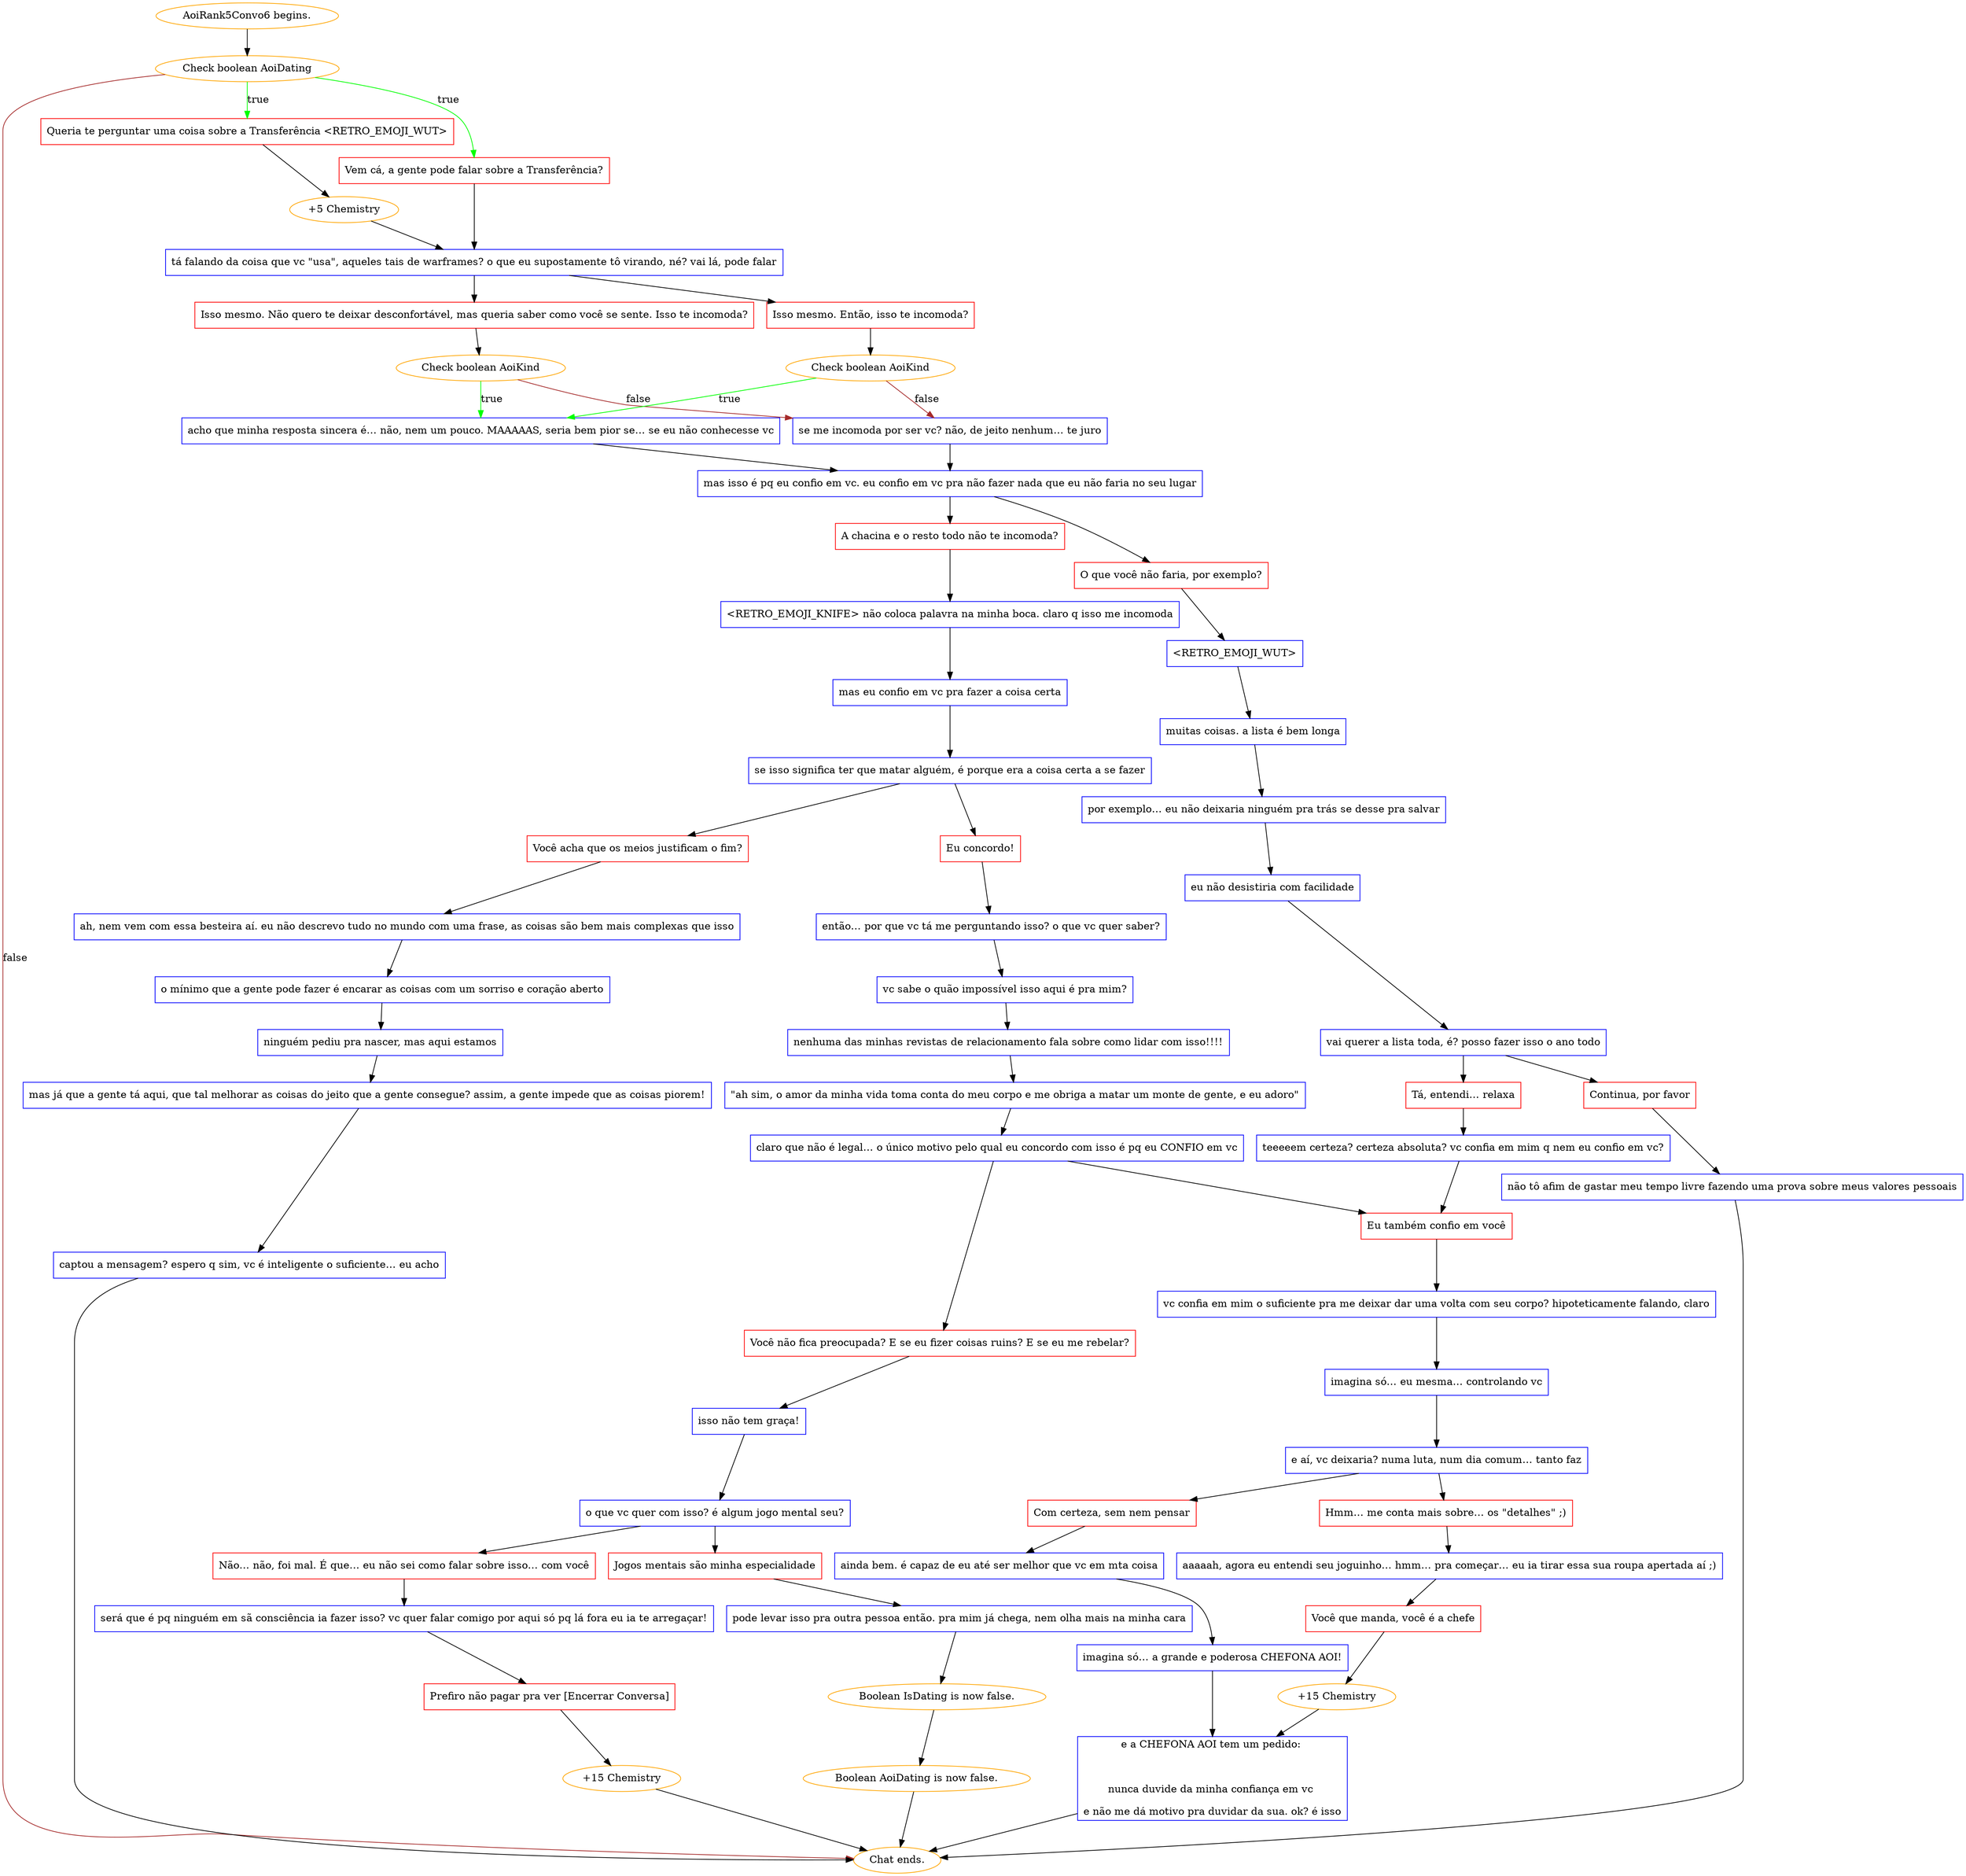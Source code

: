 digraph {
	"AoiRank5Convo6 begins." [color=orange];
		"AoiRank5Convo6 begins." -> j1576330456;
	j1576330456 [label="Check boolean AoiDating",color=orange];
		j1576330456 -> j1561470916 [label=true,color=green];
		j1576330456 -> j3355433454 [label=true,color=green];
		j1576330456 -> "Chat ends." [label=false,color=brown];
	j1561470916 [label="Queria te perguntar uma coisa sobre a Transferência <RETRO_EMOJI_WUT>",shape=box,color=red];
		j1561470916 -> j802013728;
	j3355433454 [label="Vem cá, a gente pode falar sobre a Transferência?",shape=box,color=red];
		j3355433454 -> j3719496570;
	"Chat ends." [color=orange];
	j802013728 [label="+5 Chemistry",color=orange];
		j802013728 -> j3719496570;
	j3719496570 [label="tá falando da coisa que vc \"usa\", aqueles tais de warframes? o que eu supostamente tô virando, né? vai lá, pode falar",shape=box,color=blue];
		j3719496570 -> j2556803134;
		j3719496570 -> j2341985222;
	j2556803134 [label="Isso mesmo. Não quero te deixar desconfortável, mas queria saber como você se sente. Isso te incomoda?",shape=box,color=red];
		j2556803134 -> j171151490;
	j2341985222 [label="Isso mesmo. Então, isso te incomoda?",shape=box,color=red];
		j2341985222 -> j876495451;
	j171151490 [label="Check boolean AoiKind",color=orange];
		j171151490 -> j2864238191 [label=true,color=green];
		j171151490 -> j184553526 [label=false,color=brown];
	j876495451 [label="Check boolean AoiKind",color=orange];
		j876495451 -> j2864238191 [label=true,color=green];
		j876495451 -> j184553526 [label=false,color=brown];
	j2864238191 [label="acho que minha resposta sincera é… não, nem um pouco. MAAAAAS, seria bem pior se… se eu não conhecesse vc",shape=box,color=blue];
		j2864238191 -> j618240213;
	j184553526 [label="se me incomoda por ser vc? não, de jeito nenhum… te juro",shape=box,color=blue];
		j184553526 -> j618240213;
	j618240213 [label="mas isso é pq eu confio em vc. eu confio em vc pra não fazer nada que eu não faria no seu lugar",shape=box,color=blue];
		j618240213 -> j2346911435;
		j618240213 -> j676483273;
	j2346911435 [label="O que você não faria, por exemplo?",shape=box,color=red];
		j2346911435 -> j385541229;
	j676483273 [label="A chacina e o resto todo não te incomoda?",shape=box,color=red];
		j676483273 -> j644941615;
	j385541229 [label="<RETRO_EMOJI_WUT>",shape=box,color=blue];
		j385541229 -> j4115003946;
	j644941615 [label="<RETRO_EMOJI_KNIFE> não coloca palavra na minha boca. claro q isso me incomoda",shape=box,color=blue];
		j644941615 -> j3872043808;
	j4115003946 [label="muitas coisas. a lista é bem longa",shape=box,color=blue];
		j4115003946 -> j589192137;
	j3872043808 [label="mas eu confio em vc pra fazer a coisa certa",shape=box,color=blue];
		j3872043808 -> j3012737529;
	j589192137 [label="por exemplo… eu não deixaria ninguém pra trás se desse pra salvar",shape=box,color=blue];
		j589192137 -> j2817525130;
	j3012737529 [label="se isso significa ter que matar alguém, é porque era a coisa certa a se fazer",shape=box,color=blue];
		j3012737529 -> j778232789;
		j3012737529 -> j2715710683;
	j2817525130 [label="eu não desistiria com facilidade",shape=box,color=blue];
		j2817525130 -> j1106305277;
	j778232789 [label="Você acha que os meios justificam o fim?",shape=box,color=red];
		j778232789 -> j3077425207;
	j2715710683 [label="Eu concordo!",shape=box,color=red];
		j2715710683 -> j3038112084;
	j1106305277 [label="vai querer a lista toda, é? posso fazer isso o ano todo",shape=box,color=blue];
		j1106305277 -> j2338895086;
		j1106305277 -> j3145970508;
	j3077425207 [label="ah, nem vem com essa besteira aí. eu não descrevo tudo no mundo com uma frase, as coisas são bem mais complexas que isso",shape=box,color=blue];
		j3077425207 -> j640116255;
	j3038112084 [label="então… por que vc tá me perguntando isso? o que vc quer saber?",shape=box,color=blue];
		j3038112084 -> j1482864959;
	j2338895086 [label="Continua, por favor",shape=box,color=red];
		j2338895086 -> j2931148390;
	j3145970508 [label="Tá, entendi… relaxa",shape=box,color=red];
		j3145970508 -> j1134477266;
	j640116255 [label="o mínimo que a gente pode fazer é encarar as coisas com um sorriso e coração aberto",shape=box,color=blue];
		j640116255 -> j2115494581;
	j1482864959 [label="vc sabe o quão impossível isso aqui é pra mim?",shape=box,color=blue];
		j1482864959 -> j3730946006;
	j2931148390 [label="não tô afim de gastar meu tempo livre fazendo uma prova sobre meus valores pessoais",shape=box,color=blue];
		j2931148390 -> "Chat ends.";
	j1134477266 [label="teeeeem certeza? certeza absoluta? vc confia em mim q nem eu confio em vc?",shape=box,color=blue];
		j1134477266 -> j2900742830;
	j2115494581 [label="ninguém pediu pra nascer, mas aqui estamos",shape=box,color=blue];
		j2115494581 -> j3320685808;
	j3730946006 [label="nenhuma das minhas revistas de relacionamento fala sobre como lidar com isso!!!!",shape=box,color=blue];
		j3730946006 -> j3945395995;
	j2900742830 [label="Eu também confio em você",shape=box,color=red];
		j2900742830 -> j3018583037;
	j3320685808 [label="mas já que a gente tá aqui, que tal melhorar as coisas do jeito que a gente consegue? assim, a gente impede que as coisas piorem!",shape=box,color=blue];
		j3320685808 -> j1659053988;
	j3945395995 [label="\"ah sim, o amor da minha vida toma conta do meu corpo e me obriga a matar um monte de gente, e eu adoro\"",shape=box,color=blue];
		j3945395995 -> j454264926;
	j3018583037 [label="vc confia em mim o suficiente pra me deixar dar uma volta com seu corpo? hipoteticamente falando, claro",shape=box,color=blue];
		j3018583037 -> j4242989515;
	j1659053988 [label="captou a mensagem? espero q sim, vc é inteligente o suficiente… eu acho",shape=box,color=blue];
		j1659053988 -> "Chat ends.";
	j454264926 [label="claro que não é legal… o único motivo pelo qual eu concordo com isso é pq eu CONFIO em vc",shape=box,color=blue];
		j454264926 -> j2900742830;
		j454264926 -> j1803024339;
	j4242989515 [label="imagina só… eu mesma… controlando vc",shape=box,color=blue];
		j4242989515 -> j2941515425;
	j1803024339 [label="Você não fica preocupada? E se eu fizer coisas ruins? E se eu me rebelar?",shape=box,color=red];
		j1803024339 -> j1791436455;
	j2941515425 [label="e aí, vc deixaria? numa luta, num dia comum… tanto faz",shape=box,color=blue];
		j2941515425 -> j680570055;
		j2941515425 -> j2232688835;
	j1791436455 [label="isso não tem graça!",shape=box,color=blue];
		j1791436455 -> j2162599765;
	j680570055 [label="Hmm… me conta mais sobre… os \"detalhes\" ;)",shape=box,color=red];
		j680570055 -> j2290340452;
	j2232688835 [label="Com certeza, sem nem pensar",shape=box,color=red];
		j2232688835 -> j2592512382;
	j2162599765 [label="o que vc quer com isso? é algum jogo mental seu?",shape=box,color=blue];
		j2162599765 -> j1306244316;
		j2162599765 -> j2574453287;
	j2290340452 [label="aaaaah, agora eu entendi seu joguinho… hmm… pra começar… eu ia tirar essa sua roupa apertada aí ;)",shape=box,color=blue];
		j2290340452 -> j4080402247;
	j2592512382 [label="ainda bem. é capaz de eu até ser melhor que vc em mta coisa",shape=box,color=blue];
		j2592512382 -> j4051101563;
	j1306244316 [label="Jogos mentais são minha especialidade",shape=box,color=red];
		j1306244316 -> j2048947741;
	j2574453287 [label="Não… não, foi mal. É que… eu não sei como falar sobre isso… com você",shape=box,color=red];
		j2574453287 -> j1470039181;
	j4080402247 [label="Você que manda, você é a chefe",shape=box,color=red];
		j4080402247 -> j1796160328;
	j4051101563 [label="imagina só… a grande e poderosa CHEFONA AOI!",shape=box,color=blue];
		j4051101563 -> j1793832718;
	j2048947741 [label="pode levar isso pra outra pessoa então. pra mim já chega, nem olha mais na minha cara",shape=box,color=blue];
		j2048947741 -> j2209722290;
	j1470039181 [label="será que é pq ninguém em sã consciência ia fazer isso? vc quer falar comigo por aqui só pq lá fora eu ia te arregaçar!",shape=box,color=blue];
		j1470039181 -> j2315973602;
	j1796160328 [label="+15 Chemistry",color=orange];
		j1796160328 -> j1793832718;
	j1793832718 [label="e a CHEFONA AOI tem um pedido: 
 
nunca duvide da minha confiança em vc 
e não me dá motivo pra duvidar da sua. ok? é isso",shape=box,color=blue];
		j1793832718 -> "Chat ends.";
	j2209722290 [label="Boolean IsDating is now false.",color=orange];
		j2209722290 -> j1296492913;
	j2315973602 [label="Prefiro não pagar pra ver [Encerrar Conversa]",shape=box,color=red];
		j2315973602 -> j374273682;
	j1296492913 [label="Boolean AoiDating is now false.",color=orange];
		j1296492913 -> "Chat ends.";
	j374273682 [label="+15 Chemistry",color=orange];
		j374273682 -> "Chat ends.";
}